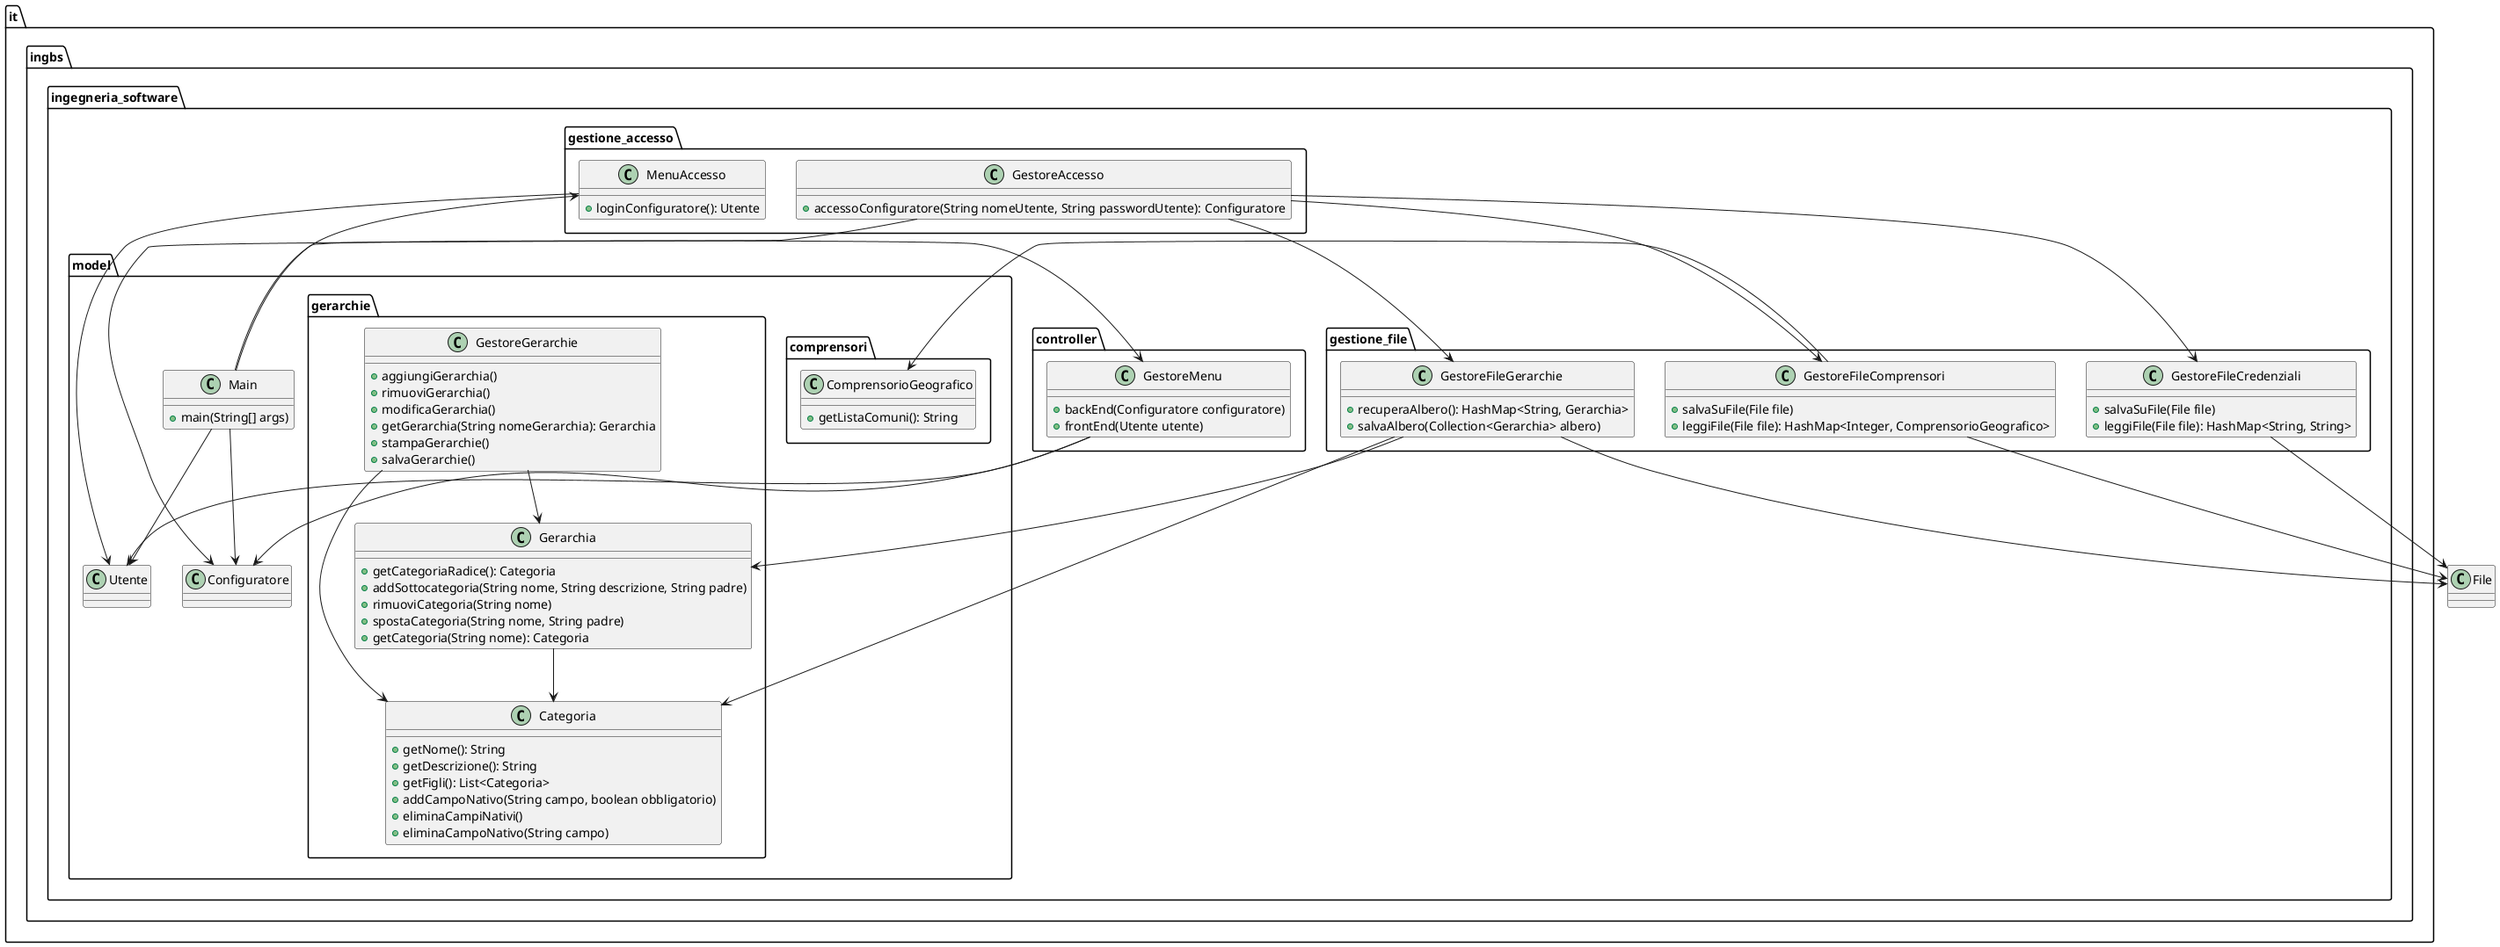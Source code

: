 @startuml

!define ENTITY
!define CLASS
!define INTERFACE

package it.ingbs.ingegneria_software.model {
    class Main {
        +main(String[] args)
    }
    class Configuratore
    class Utente
}

package it.ingbs.ingegneria_software.controller {
    class GestoreMenu {
        +backEnd(Configuratore configuratore)
        +frontEnd(Utente utente)
    }
}

package it.ingbs.ingegneria_software.gestione_accesso {
    class MenuAccesso {
        +loginConfiguratore(): Utente
    }
    class GestoreAccesso {
        +accessoConfiguratore(String nomeUtente, String passwordUtente): Configuratore
    }
}

package it.ingbs.ingegneria_software.gestione_file {
    class GestoreFileCredenziali {
        +salvaSuFile(File file)
        +leggiFile(File file): HashMap<String, String>
    }
    class GestoreFileComprensori {
        +salvaSuFile(File file)
        +leggiFile(File file): HashMap<Integer, ComprensorioGeografico>
    }
    class GestoreFileGerarchie {
        +recuperaAlbero(): HashMap<String, Gerarchia>
        +salvaAlbero(Collection<Gerarchia> albero)
    }
}

package it.ingbs.ingegneria_software.model.comprensori {
    class ComprensorioGeografico {
        +getListaComuni(): String
    }
}

package it.ingbs.ingegneria_software.model.gerarchie {
    class Categoria {
        +getNome(): String
        +getDescrizione(): String
        +getFigli(): List<Categoria>
        +addCampoNativo(String campo, boolean obbligatorio)
        +eliminaCampiNativi()
        +eliminaCampoNativo(String campo)
    }
    class Gerarchia {
        +getCategoriaRadice(): Categoria
        +addSottocategoria(String nome, String descrizione, String padre)
        +rimuoviCategoria(String nome)
        +spostaCategoria(String nome, String padre)
        +getCategoria(String nome): Categoria
    }
    class GestoreGerarchie {
        +aggiungiGerarchia()
        +rimuoviGerarchia()
        +modificaGerarchia()
        +getGerarchia(String nomeGerarchia): Gerarchia
        +stampaGerarchie()
        +salvaGerarchie()
    }
}

Main --> GestoreMenu
Main --> MenuAccesso
Main --> Configuratore
Main --> Utente

GestoreMenu --> Configuratore
GestoreMenu --> Utente

MenuAccesso --> Utente

GestoreAccesso --> Configuratore
GestoreAccesso --> GestoreFileCredenziali
GestoreAccesso --> GestoreFileComprensori
GestoreAccesso --> GestoreFileGerarchie

GestoreFileCredenziali --> File
GestoreFileComprensori --> File
GestoreFileGerarchie --> File

GestoreFileComprensori --> ComprensorioGeografico

GestoreFileGerarchie --> Gerarchia
GestoreFileGerarchie --> Categoria

Gerarchia --> Categoria

GestoreGerarchie --> Gerarchia
GestoreGerarchie --> Categoria

@enduml